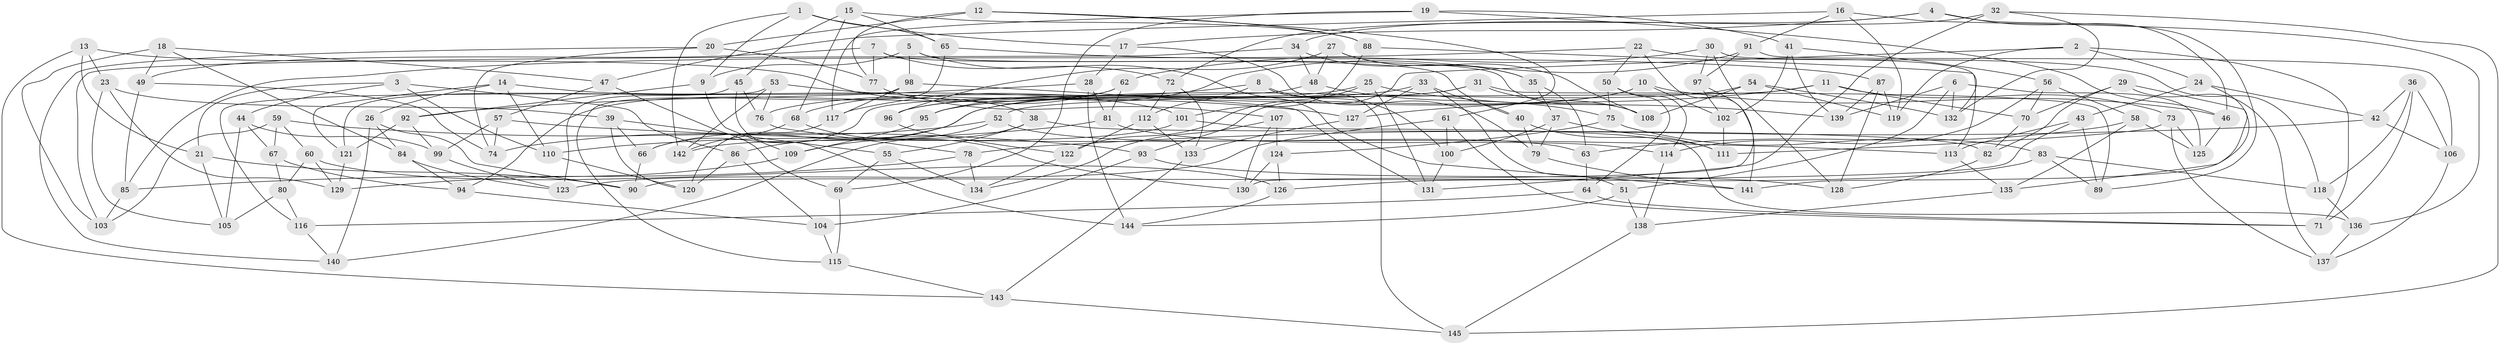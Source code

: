 // Generated by graph-tools (version 1.1) at 2025/37/03/09/25 02:37:49]
// undirected, 145 vertices, 290 edges
graph export_dot {
graph [start="1"]
  node [color=gray90,style=filled];
  1;
  2;
  3;
  4;
  5;
  6;
  7;
  8;
  9;
  10;
  11;
  12;
  13;
  14;
  15;
  16;
  17;
  18;
  19;
  20;
  21;
  22;
  23;
  24;
  25;
  26;
  27;
  28;
  29;
  30;
  31;
  32;
  33;
  34;
  35;
  36;
  37;
  38;
  39;
  40;
  41;
  42;
  43;
  44;
  45;
  46;
  47;
  48;
  49;
  50;
  51;
  52;
  53;
  54;
  55;
  56;
  57;
  58;
  59;
  60;
  61;
  62;
  63;
  64;
  65;
  66;
  67;
  68;
  69;
  70;
  71;
  72;
  73;
  74;
  75;
  76;
  77;
  78;
  79;
  80;
  81;
  82;
  83;
  84;
  85;
  86;
  87;
  88;
  89;
  90;
  91;
  92;
  93;
  94;
  95;
  96;
  97;
  98;
  99;
  100;
  101;
  102;
  103;
  104;
  105;
  106;
  107;
  108;
  109;
  110;
  111;
  112;
  113;
  114;
  115;
  116;
  117;
  118;
  119;
  120;
  121;
  122;
  123;
  124;
  125;
  126;
  127;
  128;
  129;
  130;
  131;
  132;
  133;
  134;
  135;
  136;
  137;
  138;
  139;
  140;
  141;
  142;
  143;
  144;
  145;
  1 -- 9;
  1 -- 142;
  1 -- 17;
  1 -- 65;
  2 -- 71;
  2 -- 119;
  2 -- 24;
  2 -- 93;
  3 -- 44;
  3 -- 21;
  3 -- 110;
  3 -- 86;
  4 -- 17;
  4 -- 46;
  4 -- 89;
  4 -- 72;
  5 -- 108;
  5 -- 9;
  5 -- 141;
  5 -- 98;
  6 -- 132;
  6 -- 125;
  6 -- 51;
  6 -- 139;
  7 -- 49;
  7 -- 77;
  7 -- 40;
  7 -- 72;
  8 -- 100;
  8 -- 145;
  8 -- 117;
  8 -- 112;
  9 -- 92;
  9 -- 109;
  10 -- 102;
  10 -- 95;
  10 -- 86;
  10 -- 46;
  11 -- 73;
  11 -- 70;
  11 -- 52;
  11 -- 127;
  12 -- 20;
  12 -- 88;
  12 -- 77;
  12 -- 61;
  13 -- 21;
  13 -- 143;
  13 -- 38;
  13 -- 23;
  14 -- 110;
  14 -- 121;
  14 -- 26;
  14 -- 101;
  15 -- 68;
  15 -- 45;
  15 -- 88;
  15 -- 65;
  16 -- 119;
  16 -- 47;
  16 -- 91;
  16 -- 136;
  17 -- 79;
  17 -- 28;
  18 -- 49;
  18 -- 84;
  18 -- 47;
  18 -- 103;
  19 -- 117;
  19 -- 69;
  19 -- 46;
  19 -- 41;
  20 -- 77;
  20 -- 74;
  20 -- 140;
  21 -- 105;
  21 -- 90;
  22 -- 118;
  22 -- 50;
  22 -- 85;
  22 -- 141;
  23 -- 129;
  23 -- 105;
  23 -- 39;
  24 -- 43;
  24 -- 42;
  24 -- 141;
  25 -- 96;
  25 -- 131;
  25 -- 122;
  25 -- 139;
  26 -- 90;
  26 -- 140;
  26 -- 84;
  27 -- 35;
  27 -- 108;
  27 -- 96;
  27 -- 48;
  28 -- 144;
  28 -- 81;
  28 -- 92;
  29 -- 137;
  29 -- 70;
  29 -- 82;
  29 -- 135;
  30 -- 62;
  30 -- 132;
  30 -- 128;
  30 -- 97;
  31 -- 108;
  31 -- 96;
  31 -- 89;
  31 -- 95;
  32 -- 145;
  32 -- 132;
  32 -- 131;
  32 -- 34;
  33 -- 76;
  33 -- 127;
  33 -- 40;
  33 -- 51;
  34 -- 48;
  34 -- 103;
  34 -- 35;
  35 -- 37;
  35 -- 63;
  36 -- 42;
  36 -- 118;
  36 -- 106;
  36 -- 71;
  37 -- 100;
  37 -- 79;
  37 -- 111;
  38 -- 140;
  38 -- 82;
  38 -- 55;
  39 -- 66;
  39 -- 55;
  39 -- 120;
  40 -- 79;
  40 -- 111;
  41 -- 139;
  41 -- 56;
  41 -- 102;
  42 -- 78;
  42 -- 106;
  43 -- 89;
  43 -- 113;
  43 -- 90;
  44 -- 99;
  44 -- 105;
  44 -- 67;
  45 -- 144;
  45 -- 123;
  45 -- 76;
  46 -- 125;
  47 -- 69;
  47 -- 57;
  48 -- 66;
  48 -- 75;
  49 -- 74;
  49 -- 85;
  50 -- 64;
  50 -- 114;
  50 -- 75;
  51 -- 138;
  51 -- 144;
  52 -- 109;
  52 -- 74;
  52 -- 63;
  53 -- 121;
  53 -- 142;
  53 -- 127;
  53 -- 76;
  54 -- 66;
  54 -- 119;
  54 -- 132;
  54 -- 108;
  55 -- 134;
  55 -- 69;
  56 -- 58;
  56 -- 114;
  56 -- 70;
  57 -- 113;
  57 -- 74;
  57 -- 99;
  58 -- 63;
  58 -- 135;
  58 -- 125;
  59 -- 93;
  59 -- 67;
  59 -- 103;
  59 -- 60;
  60 -- 129;
  60 -- 126;
  60 -- 80;
  61 -- 100;
  61 -- 71;
  61 -- 123;
  62 -- 94;
  62 -- 68;
  62 -- 81;
  63 -- 64;
  64 -- 71;
  64 -- 116;
  65 -- 115;
  65 -- 87;
  66 -- 90;
  67 -- 80;
  67 -- 94;
  68 -- 130;
  68 -- 142;
  69 -- 115;
  70 -- 82;
  72 -- 133;
  72 -- 112;
  73 -- 137;
  73 -- 111;
  73 -- 125;
  75 -- 124;
  75 -- 83;
  76 -- 78;
  77 -- 107;
  78 -- 134;
  78 -- 85;
  79 -- 141;
  80 -- 116;
  80 -- 105;
  81 -- 114;
  81 -- 110;
  82 -- 128;
  83 -- 89;
  83 -- 118;
  83 -- 126;
  84 -- 123;
  84 -- 94;
  85 -- 103;
  86 -- 120;
  86 -- 104;
  87 -- 139;
  87 -- 119;
  87 -- 128;
  88 -- 101;
  88 -- 113;
  91 -- 106;
  91 -- 97;
  91 -- 95;
  92 -- 99;
  92 -- 121;
  93 -- 104;
  93 -- 128;
  94 -- 104;
  95 -- 109;
  96 -- 122;
  97 -- 130;
  97 -- 102;
  98 -- 116;
  98 -- 117;
  98 -- 131;
  99 -- 123;
  100 -- 131;
  101 -- 136;
  101 -- 142;
  102 -- 111;
  104 -- 115;
  106 -- 137;
  107 -- 124;
  107 -- 134;
  107 -- 130;
  109 -- 129;
  110 -- 120;
  112 -- 122;
  112 -- 133;
  113 -- 135;
  114 -- 138;
  115 -- 143;
  116 -- 140;
  117 -- 120;
  118 -- 136;
  121 -- 129;
  122 -- 134;
  124 -- 130;
  124 -- 126;
  126 -- 144;
  127 -- 133;
  133 -- 143;
  135 -- 138;
  136 -- 137;
  138 -- 145;
  143 -- 145;
}
